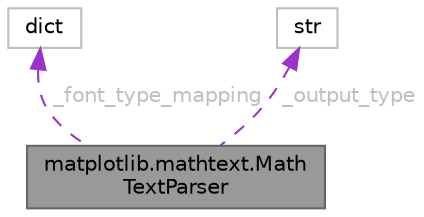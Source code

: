 digraph "matplotlib.mathtext.MathTextParser"
{
 // LATEX_PDF_SIZE
  bgcolor="transparent";
  edge [fontname=Helvetica,fontsize=10,labelfontname=Helvetica,labelfontsize=10];
  node [fontname=Helvetica,fontsize=10,shape=box,height=0.2,width=0.4];
  Node1 [id="Node000001",label="matplotlib.mathtext.Math\lTextParser",height=0.2,width=0.4,color="gray40", fillcolor="grey60", style="filled", fontcolor="black",tooltip="MAIN."];
  Node2 -> Node1 [id="edge1_Node000001_Node000002",dir="back",color="darkorchid3",style="dashed",tooltip=" ",label=" _font_type_mapping",fontcolor="grey" ];
  Node2 [id="Node000002",label="dict",height=0.2,width=0.4,color="grey75", fillcolor="white", style="filled",tooltip=" "];
  Node3 -> Node1 [id="edge2_Node000001_Node000003",dir="back",color="darkorchid3",style="dashed",tooltip=" ",label=" _output_type",fontcolor="grey" ];
  Node3 [id="Node000003",label="str",height=0.2,width=0.4,color="grey75", fillcolor="white", style="filled",tooltip=" "];
}
